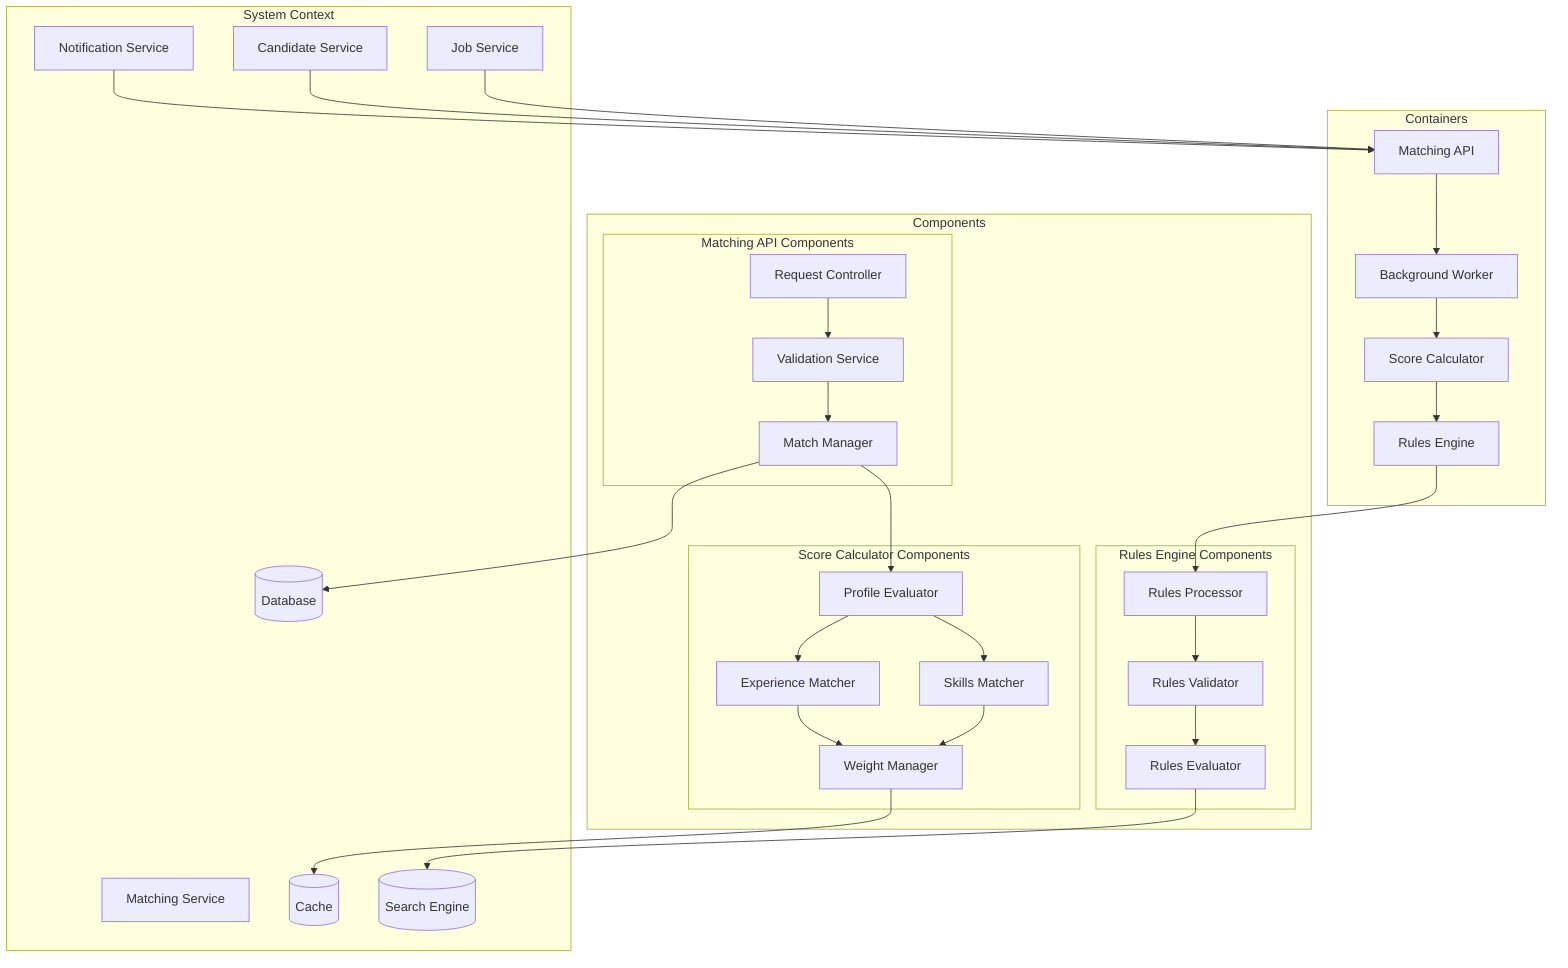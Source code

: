 graph TB
    subgraph "System Context"
        MS[Matching Service]
        JS[Job Service]
        CS[Candidate Service]
        NS[Notification Service]
        DB[(Database)]
        Cache[(Cache)]
        Search[(Search Engine)]
    end

    subgraph "Containers"
        API[Matching API]
        Worker[Background Worker]
        Scorer[Score Calculator]
        Rules[Rules Engine]
    end

    subgraph "Components"
        subgraph "Matching API Components"
            RC[Request Controller]
            VS[Validation Service]
            MM[Match Manager]
        end

        subgraph "Score Calculator Components"
            PE[Profile Evaluator]
            SM[Skills Matcher]
            EM[Experience Matcher]
            WM[Weight Manager]
        end

        subgraph "Rules Engine Components"
            RP[Rules Processor]
            RV[Rules Validator]
            RE[Rules Evaluator]
        end
    end

    JS --> API
    CS --> API
    API --> Worker
    Worker --> Scorer
    Scorer --> Rules
    
    RC --> VS
    VS --> MM
    MM --> PE
    PE --> SM
    PE --> EM
    SM --> WM
    EM --> WM
    
    Rules --> RP
    RP --> RV
    RV --> RE
    
    MM --> DB
    WM --> Cache
    RE --> Search
    NS --> API